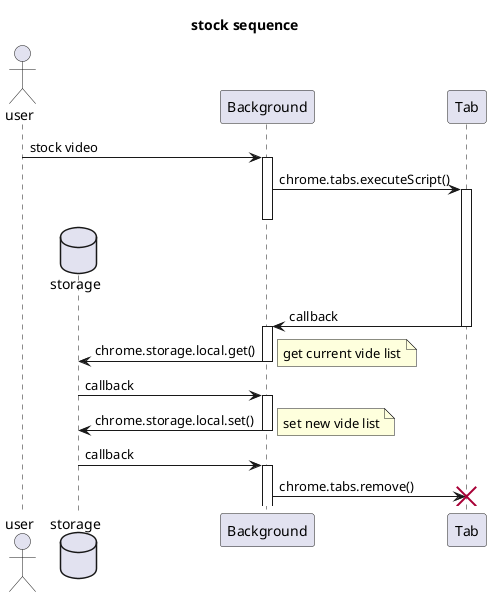 @startuml stock_seq
title stock sequence

actor user as u
database storage as s
participant Background as b
participant Tab as t

u -> b: stock video
activate b

b -> t: chrome.tabs.executeScript()
activate t
deactivate b
b -[#transparent]-> s**:
b <- t: callback
deactivate t
activate b

b -> s: chrome.storage.local.get()
note right: get current vide list
deactivate b
b <- s: callback
activate b
b -> s: chrome.storage.local.set()
note right: set new vide list
deactivate b
b <- s: callback
activate b


b -> t !!: chrome.tabs.remove()


@enduml